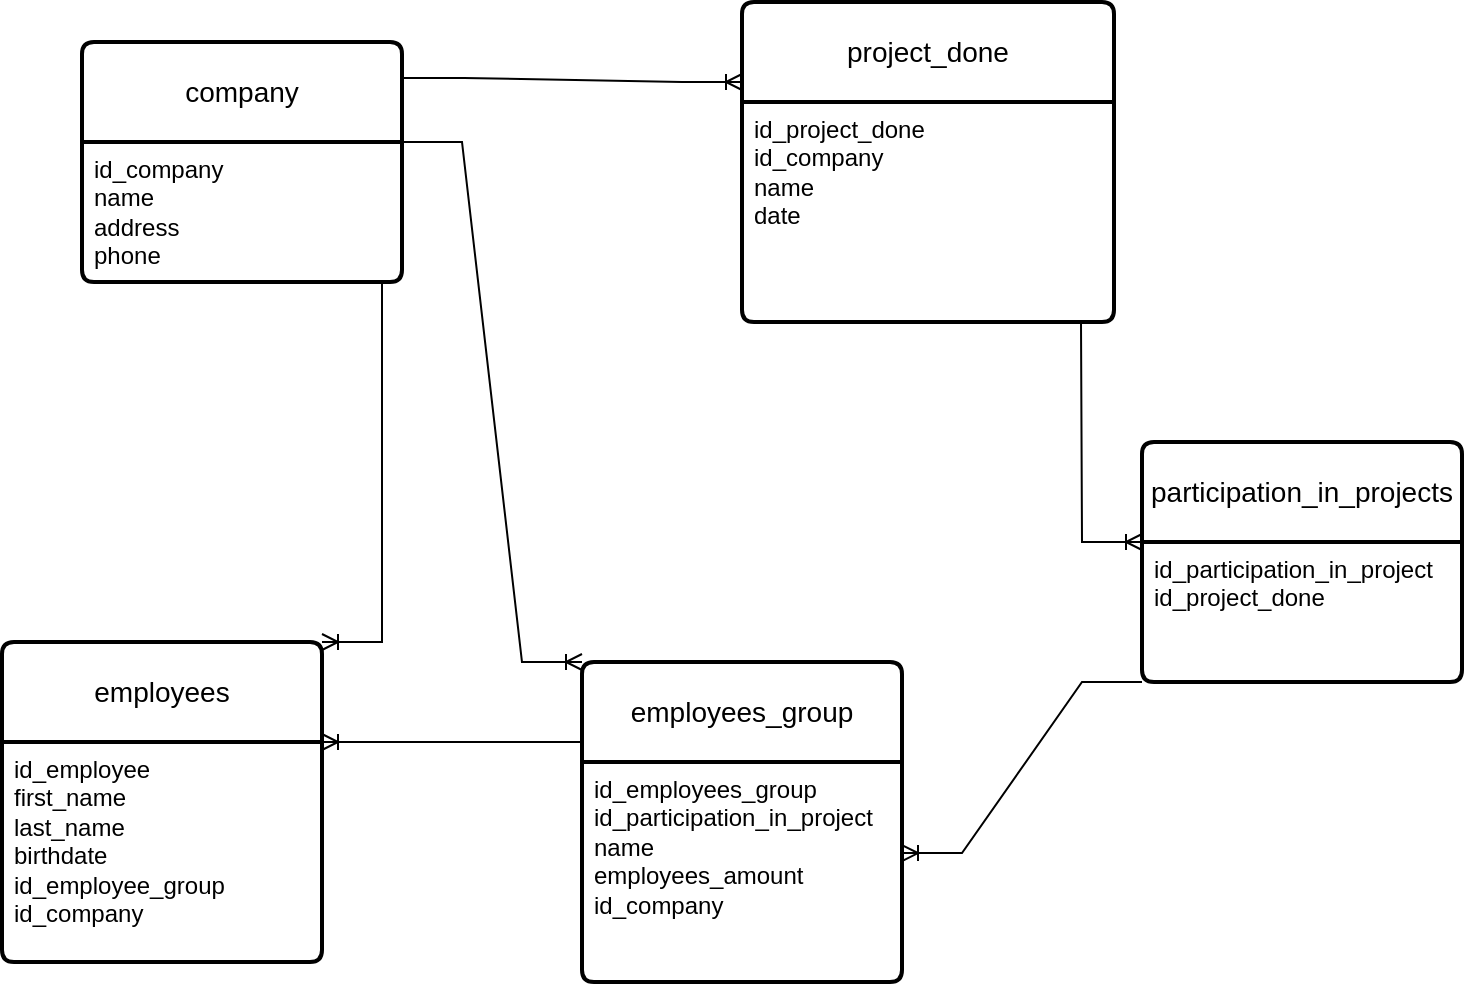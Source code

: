 <mxfile version="21.0.10" type="device"><diagram name="Страница 1" id="UZUyzUaYOFZtbpd7ASmW"><mxGraphModel dx="1434" dy="774" grid="1" gridSize="10" guides="1" tooltips="1" connect="1" arrows="1" fold="1" page="1" pageScale="1" pageWidth="827" pageHeight="1169" math="0" shadow="0"><root><mxCell id="0"/><mxCell id="1" parent="0"/><mxCell id="rYN_138SNUffC5SBUh2_-1" value="employees" style="swimlane;childLayout=stackLayout;horizontal=1;startSize=50;horizontalStack=0;rounded=1;fontSize=14;fontStyle=0;strokeWidth=2;resizeParent=0;resizeLast=1;shadow=0;dashed=0;align=center;arcSize=4;whiteSpace=wrap;html=1;" vertex="1" parent="1"><mxGeometry x="30" y="340" width="160" height="160" as="geometry"/></mxCell><mxCell id="rYN_138SNUffC5SBUh2_-2" value="id_employee&lt;br&gt;first_name&lt;br&gt;last_name&lt;br&gt;birthdate&lt;br&gt;id_employee_group&lt;br&gt;id_company" style="align=left;strokeColor=none;fillColor=none;spacingLeft=4;fontSize=12;verticalAlign=top;resizable=0;rotatable=0;part=1;html=1;" vertex="1" parent="rYN_138SNUffC5SBUh2_-1"><mxGeometry y="50" width="160" height="110" as="geometry"/></mxCell><mxCell id="rYN_138SNUffC5SBUh2_-3" value="project_done" style="swimlane;childLayout=stackLayout;horizontal=1;startSize=50;horizontalStack=0;rounded=1;fontSize=14;fontStyle=0;strokeWidth=2;resizeParent=0;resizeLast=1;shadow=0;dashed=0;align=center;arcSize=4;whiteSpace=wrap;html=1;" vertex="1" parent="1"><mxGeometry x="400" y="20" width="186" height="160" as="geometry"/></mxCell><mxCell id="rYN_138SNUffC5SBUh2_-4" value="id_project_done&lt;br&gt;id_company&lt;br&gt;name&lt;br&gt;date" style="align=left;strokeColor=none;fillColor=none;spacingLeft=4;fontSize=12;verticalAlign=top;resizable=0;rotatable=0;part=1;html=1;" vertex="1" parent="rYN_138SNUffC5SBUh2_-3"><mxGeometry y="50" width="186" height="110" as="geometry"/></mxCell><mxCell id="rYN_138SNUffC5SBUh2_-5" value="participation_in_projects" style="swimlane;childLayout=stackLayout;horizontal=1;startSize=50;horizontalStack=0;rounded=1;fontSize=14;fontStyle=0;strokeWidth=2;resizeParent=0;resizeLast=1;shadow=0;dashed=0;align=center;arcSize=4;whiteSpace=wrap;html=1;" vertex="1" parent="1"><mxGeometry x="600" y="240" width="160" height="120" as="geometry"/></mxCell><mxCell id="rYN_138SNUffC5SBUh2_-6" value="id_participation_in_project&lt;br&gt;id_project_done" style="align=left;strokeColor=none;fillColor=none;spacingLeft=4;fontSize=12;verticalAlign=top;resizable=0;rotatable=0;part=1;html=1;" vertex="1" parent="rYN_138SNUffC5SBUh2_-5"><mxGeometry y="50" width="160" height="70" as="geometry"/></mxCell><mxCell id="rYN_138SNUffC5SBUh2_-11" value="company" style="swimlane;childLayout=stackLayout;horizontal=1;startSize=50;horizontalStack=0;rounded=1;fontSize=14;fontStyle=0;strokeWidth=2;resizeParent=0;resizeLast=1;shadow=0;dashed=0;align=center;arcSize=4;whiteSpace=wrap;html=1;" vertex="1" parent="1"><mxGeometry x="70" y="40" width="160" height="120" as="geometry"/></mxCell><mxCell id="rYN_138SNUffC5SBUh2_-12" value="id_company&lt;br&gt;name&lt;br&gt;address&lt;br&gt;phone" style="align=left;strokeColor=none;fillColor=none;spacingLeft=4;fontSize=12;verticalAlign=top;resizable=0;rotatable=0;part=1;html=1;" vertex="1" parent="rYN_138SNUffC5SBUh2_-11"><mxGeometry y="50" width="160" height="70" as="geometry"/></mxCell><mxCell id="rYN_138SNUffC5SBUh2_-13" value="employees_group" style="swimlane;childLayout=stackLayout;horizontal=1;startSize=50;horizontalStack=0;rounded=1;fontSize=14;fontStyle=0;strokeWidth=2;resizeParent=0;resizeLast=1;shadow=0;dashed=0;align=center;arcSize=4;whiteSpace=wrap;html=1;" vertex="1" parent="1"><mxGeometry x="320" y="350" width="160" height="160" as="geometry"/></mxCell><mxCell id="rYN_138SNUffC5SBUh2_-14" value="id_employees_group&lt;br&gt;id_participation_in_project&lt;br&gt;name&lt;br&gt;employees_amount&lt;br&gt;id_company" style="align=left;strokeColor=none;fillColor=none;spacingLeft=4;fontSize=12;verticalAlign=top;resizable=0;rotatable=0;part=1;html=1;" vertex="1" parent="rYN_138SNUffC5SBUh2_-13"><mxGeometry y="50" width="160" height="110" as="geometry"/></mxCell><mxCell id="rYN_138SNUffC5SBUh2_-16" value="" style="edgeStyle=entityRelationEdgeStyle;fontSize=12;html=1;endArrow=ERoneToMany;rounded=0;entryX=0;entryY=0;entryDx=0;entryDy=0;exitX=1;exitY=0;exitDx=0;exitDy=0;" edge="1" parent="1" source="rYN_138SNUffC5SBUh2_-12" target="rYN_138SNUffC5SBUh2_-13"><mxGeometry width="100" height="100" relative="1" as="geometry"><mxPoint x="390" y="200" as="sourcePoint"/><mxPoint x="490" y="100" as="targetPoint"/></mxGeometry></mxCell><mxCell id="rYN_138SNUffC5SBUh2_-17" value="" style="edgeStyle=entityRelationEdgeStyle;fontSize=12;html=1;endArrow=ERoneToMany;rounded=0;entryX=1;entryY=0;entryDx=0;entryDy=0;exitX=0.75;exitY=1;exitDx=0;exitDy=0;" edge="1" parent="1" source="rYN_138SNUffC5SBUh2_-12" target="rYN_138SNUffC5SBUh2_-1"><mxGeometry width="100" height="100" relative="1" as="geometry"><mxPoint x="170" y="570" as="sourcePoint"/><mxPoint x="270" y="470" as="targetPoint"/></mxGeometry></mxCell><mxCell id="rYN_138SNUffC5SBUh2_-18" value="" style="edgeStyle=entityRelationEdgeStyle;fontSize=12;html=1;endArrow=ERoneToMany;rounded=0;entryX=1;entryY=0;entryDx=0;entryDy=0;exitX=0;exitY=0.25;exitDx=0;exitDy=0;" edge="1" parent="1" source="rYN_138SNUffC5SBUh2_-13" target="rYN_138SNUffC5SBUh2_-2"><mxGeometry width="100" height="100" relative="1" as="geometry"><mxPoint x="380" y="670" as="sourcePoint"/><mxPoint x="480" y="570" as="targetPoint"/></mxGeometry></mxCell><mxCell id="rYN_138SNUffC5SBUh2_-19" value="" style="edgeStyle=entityRelationEdgeStyle;fontSize=12;html=1;endArrow=ERoneToMany;rounded=0;entryX=0;entryY=0.25;entryDx=0;entryDy=0;exitX=1.006;exitY=0.15;exitDx=0;exitDy=0;exitPerimeter=0;" edge="1" parent="1" source="rYN_138SNUffC5SBUh2_-11" target="rYN_138SNUffC5SBUh2_-3"><mxGeometry width="100" height="100" relative="1" as="geometry"><mxPoint x="330" y="320" as="sourcePoint"/><mxPoint x="430" y="220" as="targetPoint"/></mxGeometry></mxCell><mxCell id="rYN_138SNUffC5SBUh2_-20" value="" style="edgeStyle=entityRelationEdgeStyle;fontSize=12;html=1;endArrow=ERoneToMany;rounded=0;exitX=0.75;exitY=1;exitDx=0;exitDy=0;entryX=0;entryY=0;entryDx=0;entryDy=0;" edge="1" parent="1" source="rYN_138SNUffC5SBUh2_-4" target="rYN_138SNUffC5SBUh2_-6"><mxGeometry width="100" height="100" relative="1" as="geometry"><mxPoint x="440" y="300" as="sourcePoint"/><mxPoint x="480" y="200" as="targetPoint"/></mxGeometry></mxCell><mxCell id="rYN_138SNUffC5SBUh2_-22" value="" style="edgeStyle=entityRelationEdgeStyle;fontSize=12;html=1;endArrow=ERoneToMany;rounded=0;exitX=0;exitY=1;exitDx=0;exitDy=0;entryX=1;entryY=0.414;entryDx=0;entryDy=0;entryPerimeter=0;" edge="1" parent="1" source="rYN_138SNUffC5SBUh2_-6" target="rYN_138SNUffC5SBUh2_-14"><mxGeometry width="100" height="100" relative="1" as="geometry"><mxPoint x="340" y="260" as="sourcePoint"/><mxPoint x="440" y="160" as="targetPoint"/></mxGeometry></mxCell></root></mxGraphModel></diagram></mxfile>